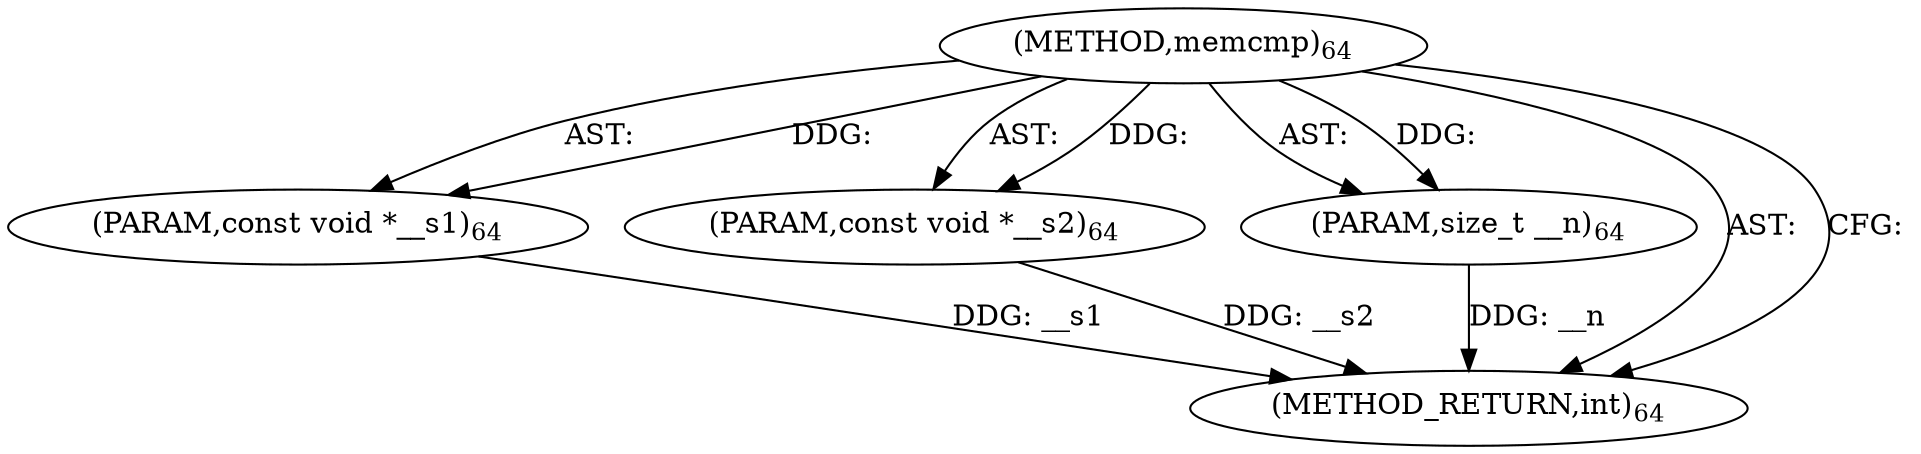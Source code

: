 digraph "memcmp" {  
"98766" [label = <(METHOD,memcmp)<SUB>64</SUB>> ]
"98767" [label = <(PARAM,const void *__s1)<SUB>64</SUB>> ]
"98768" [label = <(PARAM,const void *__s2)<SUB>64</SUB>> ]
"98769" [label = <(PARAM,size_t __n)<SUB>64</SUB>> ]
"98770" [label = <(METHOD_RETURN,int)<SUB>64</SUB>> ]
  "98766" -> "98767"  [ label = "AST: "] 
  "98766" -> "98768"  [ label = "AST: "] 
  "98766" -> "98769"  [ label = "AST: "] 
  "98766" -> "98770"  [ label = "AST: "] 
  "98766" -> "98770"  [ label = "CFG: "] 
  "98767" -> "98770"  [ label = "DDG: __s1"] 
  "98768" -> "98770"  [ label = "DDG: __s2"] 
  "98769" -> "98770"  [ label = "DDG: __n"] 
  "98766" -> "98767"  [ label = "DDG: "] 
  "98766" -> "98768"  [ label = "DDG: "] 
  "98766" -> "98769"  [ label = "DDG: "] 
}
